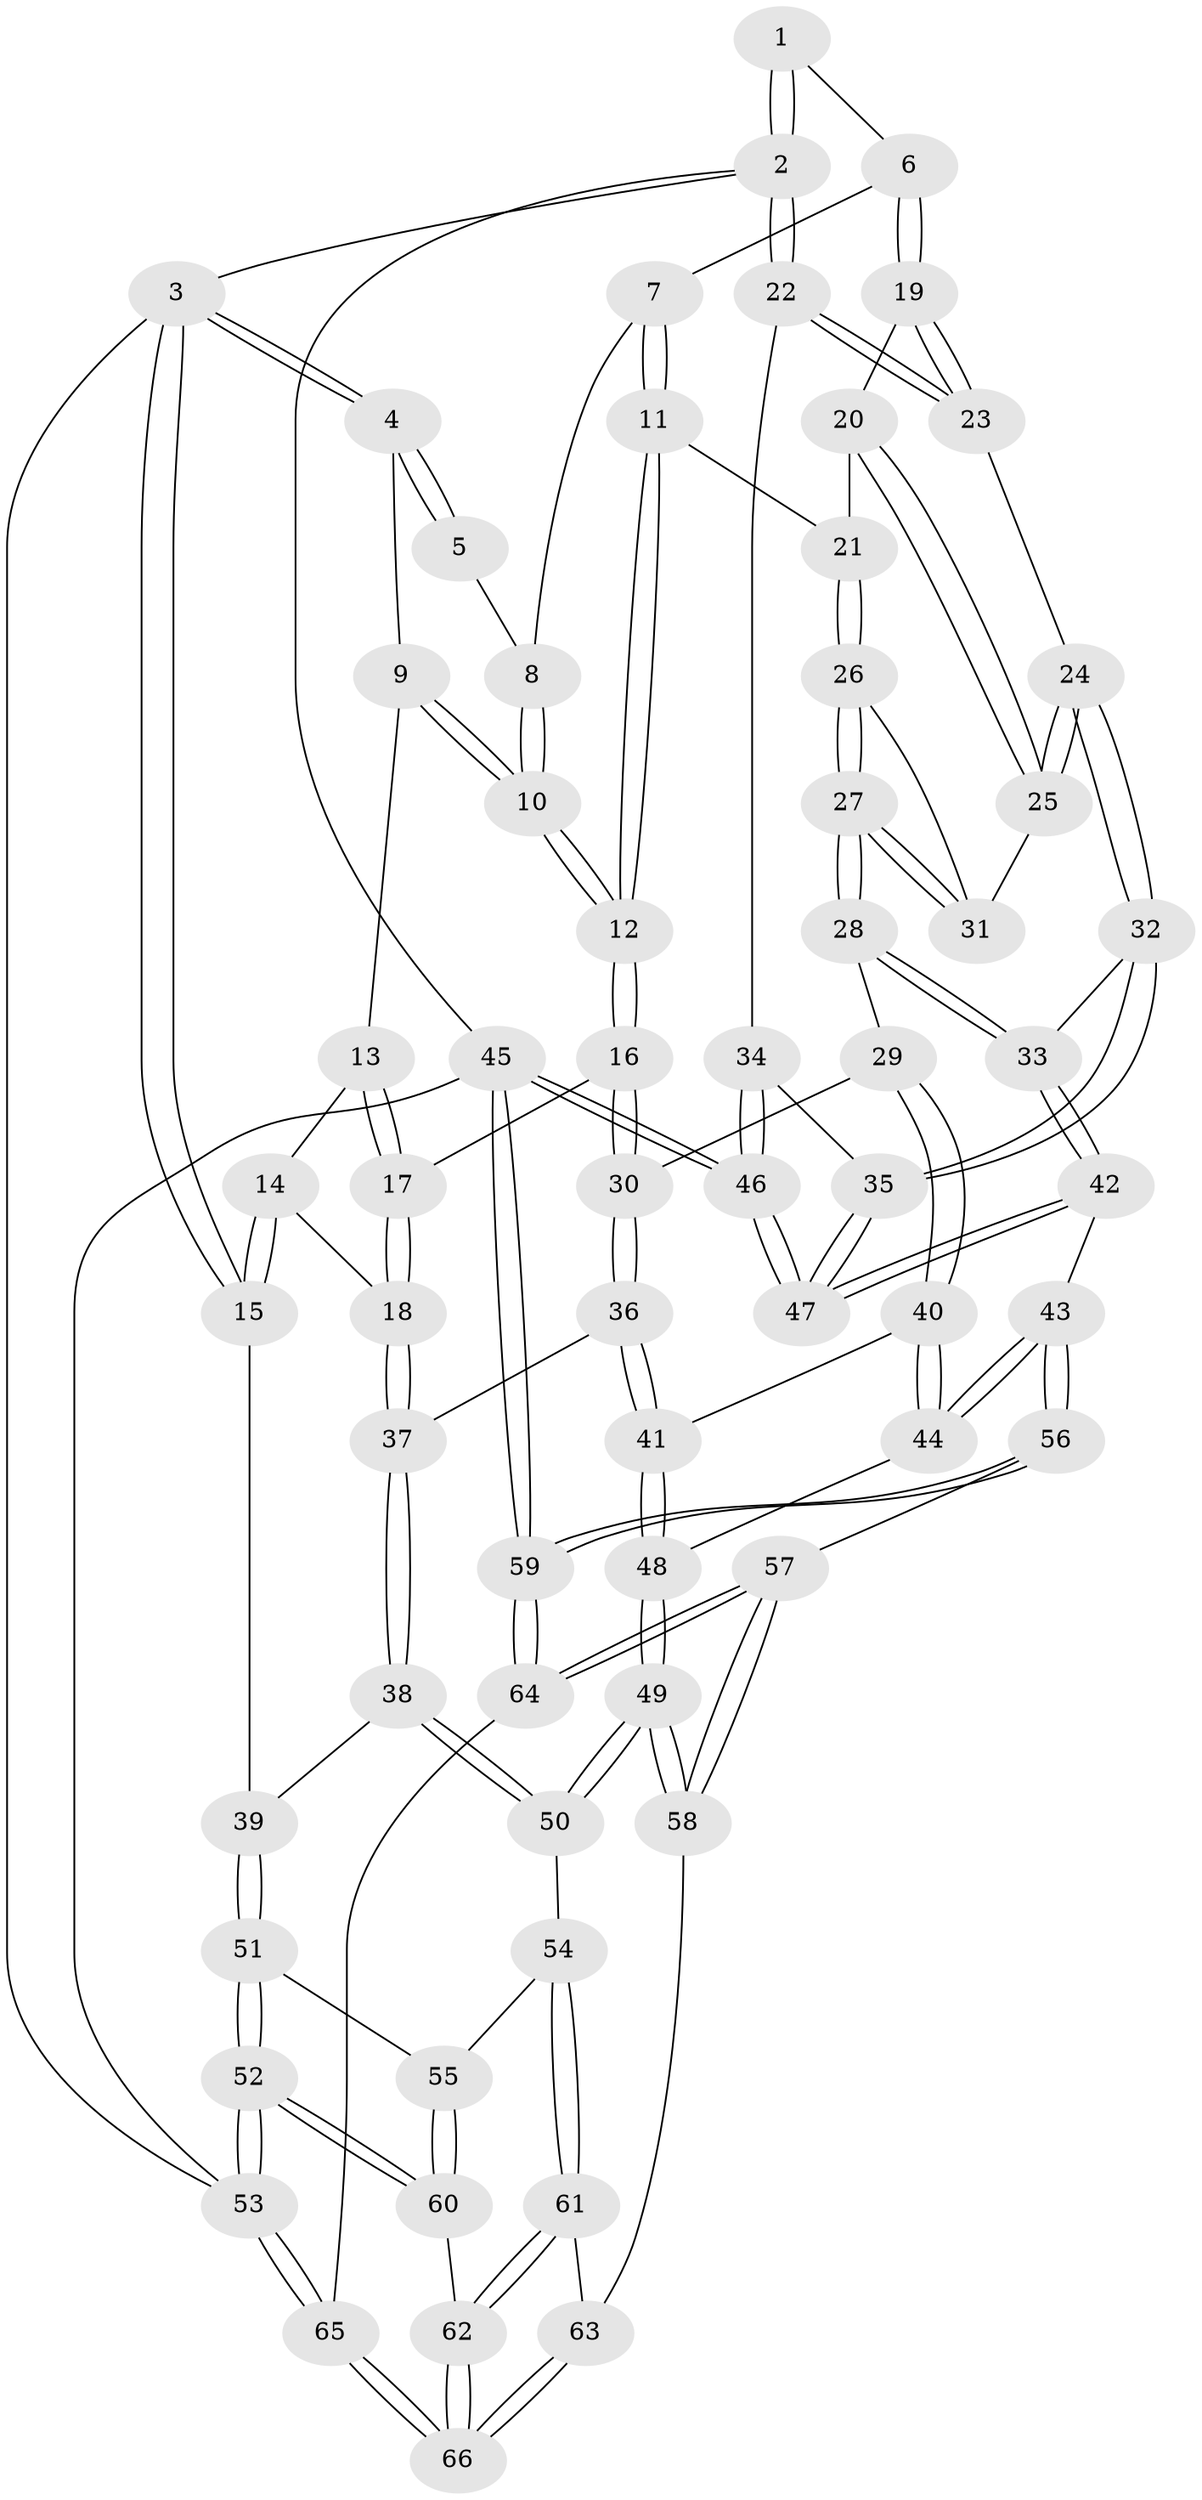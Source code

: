 // Generated by graph-tools (version 1.1) at 2025/27/03/15/25 16:27:56]
// undirected, 66 vertices, 162 edges
graph export_dot {
graph [start="1"]
  node [color=gray90,style=filled];
  1 [pos="+0.7701779319063959+0"];
  2 [pos="+1+0"];
  3 [pos="+0+0"];
  4 [pos="+0.22927583577555322+0"];
  5 [pos="+0.5818900087950836+0"];
  6 [pos="+0.7488525076100099+0.11082233491499008"];
  7 [pos="+0.6003618126031425+0"];
  8 [pos="+0.5782985831588575+0"];
  9 [pos="+0.2421197253748639+0"];
  10 [pos="+0.4608957810814301+0.13033437163137562"];
  11 [pos="+0.5635199619463231+0.18007017257427982"];
  12 [pos="+0.49320204886602187+0.182597834967777"];
  13 [pos="+0.2084519852816786+0.02841396407790429"];
  14 [pos="+0.1647262113976598+0.07059548667849526"];
  15 [pos="+0+0.3253324968654593"];
  16 [pos="+0.3791625061326809+0.3277461452393207"];
  17 [pos="+0.3125655139972524+0.3269567429764485"];
  18 [pos="+0.1677066339739991+0.4014375906932871"];
  19 [pos="+0.751648614195768+0.12869324220493555"];
  20 [pos="+0.6107119332958004+0.1893801595263261"];
  21 [pos="+0.5996816999704019+0.1912669297364305"];
  22 [pos="+1+0.2181568904178359"];
  23 [pos="+0.9557047663386637+0.2186798671704244"];
  24 [pos="+0.79053836224985+0.33560928914001215"];
  25 [pos="+0.7430965360030678+0.3256681582459049"];
  26 [pos="+0.6146666594946982+0.3004269618660147"];
  27 [pos="+0.6076076601575398+0.4197587081842604"];
  28 [pos="+0.5865577355258823+0.4861132779419233"];
  29 [pos="+0.5350027322734988+0.4853938360438742"];
  30 [pos="+0.4669874729366947+0.4424018438010444"];
  31 [pos="+0.715132113617803+0.33564888018061406"];
  32 [pos="+0.7234510363226888+0.5528870709535388"];
  33 [pos="+0.6976781692831048+0.5517614386212599"];
  34 [pos="+1+0.34392105042555865"];
  35 [pos="+0.8068222140481808+0.592478225967344"];
  36 [pos="+0.28035395093484944+0.609627102082822"];
  37 [pos="+0.03936123413143205+0.4878440386175151"];
  38 [pos="+0.022723026293364916+0.49034190490380075"];
  39 [pos="+0+0.47666950384492546"];
  40 [pos="+0.49687513855123566+0.5608994505615871"];
  41 [pos="+0.34710707589687284+0.6886622732782438"];
  42 [pos="+0.5573875369945734+0.7903845952078826"];
  43 [pos="+0.5557117169868152+0.7913815112153849"];
  44 [pos="+0.5322341556781717+0.7828657341244049"];
  45 [pos="+1+1"];
  46 [pos="+1+1"];
  47 [pos="+0.8917534814591217+0.8099914745871717"];
  48 [pos="+0.3681856263342853+0.7701455144545244"];
  49 [pos="+0.34148203175742564+0.8051665574579833"];
  50 [pos="+0.18321148744275426+0.8057247444972885"];
  51 [pos="+0+0.6115163304449285"];
  52 [pos="+0+0.9229247859672316"];
  53 [pos="+0+1"];
  54 [pos="+0.13796795134940443+0.8608153718946073"];
  55 [pos="+0.11622584693285651+0.8536088498373315"];
  56 [pos="+0.5678679558504698+0.8797738194558932"];
  57 [pos="+0.3674832230237485+1"];
  58 [pos="+0.3393786382931107+0.8559214146404092"];
  59 [pos="+0.7983350582578583+1"];
  60 [pos="+0+0.9059437243663211"];
  61 [pos="+0.1393678718906213+0.9176621058164101"];
  62 [pos="+0.1382665306106653+0.9323669864752809"];
  63 [pos="+0.2897232494520106+0.883170443342012"];
  64 [pos="+0.3384881403176417+1"];
  65 [pos="+0.1689099013093117+1"];
  66 [pos="+0.1508460703660982+0.9832675707755553"];
  1 -- 2;
  1 -- 2;
  1 -- 6;
  2 -- 3;
  2 -- 22;
  2 -- 22;
  2 -- 45;
  3 -- 4;
  3 -- 4;
  3 -- 15;
  3 -- 15;
  3 -- 53;
  4 -- 5;
  4 -- 5;
  4 -- 9;
  5 -- 8;
  6 -- 7;
  6 -- 19;
  6 -- 19;
  7 -- 8;
  7 -- 11;
  7 -- 11;
  8 -- 10;
  8 -- 10;
  9 -- 10;
  9 -- 10;
  9 -- 13;
  10 -- 12;
  10 -- 12;
  11 -- 12;
  11 -- 12;
  11 -- 21;
  12 -- 16;
  12 -- 16;
  13 -- 14;
  13 -- 17;
  13 -- 17;
  14 -- 15;
  14 -- 15;
  14 -- 18;
  15 -- 39;
  16 -- 17;
  16 -- 30;
  16 -- 30;
  17 -- 18;
  17 -- 18;
  18 -- 37;
  18 -- 37;
  19 -- 20;
  19 -- 23;
  19 -- 23;
  20 -- 21;
  20 -- 25;
  20 -- 25;
  21 -- 26;
  21 -- 26;
  22 -- 23;
  22 -- 23;
  22 -- 34;
  23 -- 24;
  24 -- 25;
  24 -- 25;
  24 -- 32;
  24 -- 32;
  25 -- 31;
  26 -- 27;
  26 -- 27;
  26 -- 31;
  27 -- 28;
  27 -- 28;
  27 -- 31;
  27 -- 31;
  28 -- 29;
  28 -- 33;
  28 -- 33;
  29 -- 30;
  29 -- 40;
  29 -- 40;
  30 -- 36;
  30 -- 36;
  32 -- 33;
  32 -- 35;
  32 -- 35;
  33 -- 42;
  33 -- 42;
  34 -- 35;
  34 -- 46;
  34 -- 46;
  35 -- 47;
  35 -- 47;
  36 -- 37;
  36 -- 41;
  36 -- 41;
  37 -- 38;
  37 -- 38;
  38 -- 39;
  38 -- 50;
  38 -- 50;
  39 -- 51;
  39 -- 51;
  40 -- 41;
  40 -- 44;
  40 -- 44;
  41 -- 48;
  41 -- 48;
  42 -- 43;
  42 -- 47;
  42 -- 47;
  43 -- 44;
  43 -- 44;
  43 -- 56;
  43 -- 56;
  44 -- 48;
  45 -- 46;
  45 -- 46;
  45 -- 59;
  45 -- 59;
  45 -- 53;
  46 -- 47;
  46 -- 47;
  48 -- 49;
  48 -- 49;
  49 -- 50;
  49 -- 50;
  49 -- 58;
  49 -- 58;
  50 -- 54;
  51 -- 52;
  51 -- 52;
  51 -- 55;
  52 -- 53;
  52 -- 53;
  52 -- 60;
  52 -- 60;
  53 -- 65;
  53 -- 65;
  54 -- 55;
  54 -- 61;
  54 -- 61;
  55 -- 60;
  55 -- 60;
  56 -- 57;
  56 -- 59;
  56 -- 59;
  57 -- 58;
  57 -- 58;
  57 -- 64;
  57 -- 64;
  58 -- 63;
  59 -- 64;
  59 -- 64;
  60 -- 62;
  61 -- 62;
  61 -- 62;
  61 -- 63;
  62 -- 66;
  62 -- 66;
  63 -- 66;
  63 -- 66;
  64 -- 65;
  65 -- 66;
  65 -- 66;
}

